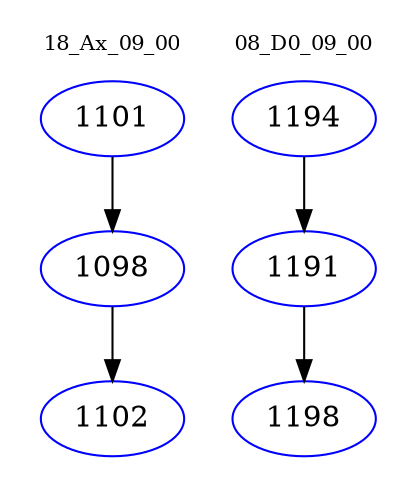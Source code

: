 digraph{
subgraph cluster_0 {
color = white
label = "18_Ax_09_00";
fontsize=10;
T0_1101 [label="1101", color="blue"]
T0_1101 -> T0_1098 [color="black"]
T0_1098 [label="1098", color="blue"]
T0_1098 -> T0_1102 [color="black"]
T0_1102 [label="1102", color="blue"]
}
subgraph cluster_1 {
color = white
label = "08_D0_09_00";
fontsize=10;
T1_1194 [label="1194", color="blue"]
T1_1194 -> T1_1191 [color="black"]
T1_1191 [label="1191", color="blue"]
T1_1191 -> T1_1198 [color="black"]
T1_1198 [label="1198", color="blue"]
}
}
